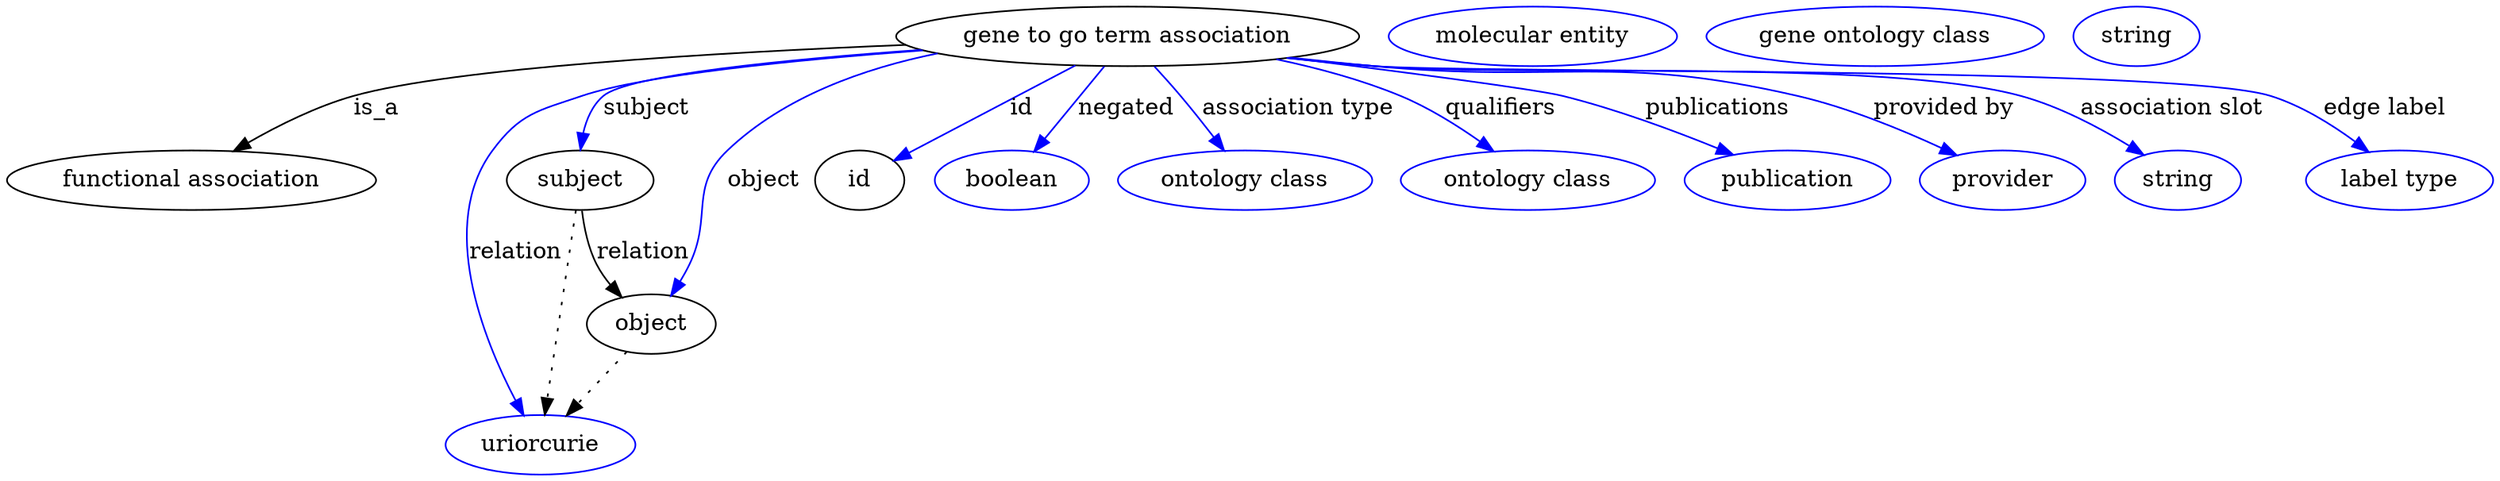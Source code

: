 digraph {
	graph [bb="0,0,1251.2,283"];
	node [label="\N"];
	"gene to go term association"	 [height=0.5,
		label="gene to go term association",
		pos="571.74,265",
		width=3.015];
	"functional association"	 [height=0.5,
		pos="87.742,178",
		width=2.4373];
	"gene to go term association" -> "functional association"	 [label=is_a,
		lp="178.74,221.5",
		pos="e,109.02,195.6 465.46,261.23 364.65,256.62 220.9,247.1 167.74,229 149.79,222.89 131.81,211.96 117.46,201.79"];
	subject	 [height=0.5,
		pos="278.74,178",
		width=0.99297];
	"gene to go term association" -> subject	 [color=blue,
		label=subject,
		lp="317.24,221.5",
		pos="e,280.78,196.09 474.01,257.09 401.04,250.36 311.63,240.06 297.74,229 290.57,223.29 286.1,214.58 283.33,205.97",
		style=solid];
	relation	 [color=blue,
		height=0.5,
		label=uriorcurie,
		pos="260.74,18",
		width=1.2638];
	"gene to go term association" -> relation	 [color=blue,
		label=relation,
		lp="242.74,134.5",
		pos="e,250.97,35.659 472.68,257.59 403.11,251.46 316.66,241.7 282.74,229 258.15,219.79 247.34,218.46 233.74,196 205.06,148.63 229.01,\
81.572 246.48,44.765",
		style=solid];
	object	 [height=0.5,
		pos="320.74,91",
		width=0.9027];
	"gene to go term association" -> object	 [color=blue,
		label=object,
		lp="376.74,178",
		pos="e,328.9,108.44 506.34,250.55 452.14,237.37 380.72,216.83 359.74,196 336.8,173.22 348.43,157.14 336.74,127 335.56,123.94 334.25,120.76 \
332.91,117.62",
		style=solid];
	id	 [height=0.5,
		pos="429.74,178",
		width=0.75];
	"gene to go term association" -> id	 [color=blue,
		label=id,
		lp="515.24,221.5",
		pos="e,449.84,190.32 543.35,247.6 518.7,232.5 483.17,210.73 458.43,195.58",
		style=solid];
	negated	 [color=blue,
		height=0.5,
		label=boolean,
		pos="512.74,178",
		width=1.0652];
	"gene to go term association" -> negated	 [color=blue,
		label=negated,
		lp="568.24,221.5",
		pos="e,524.55,195.41 559.52,246.97 551.1,234.56 539.79,217.88 530.39,204.03",
		style=solid];
	"association type"	 [color=blue,
		height=0.5,
		label="ontology class",
		pos="630.74,178",
		width=1.7151];
	"gene to go term association" -> "association type"	 [color=blue,
		label="association type",
		lp="649.74,221.5",
		pos="e,618.73,195.71 583.97,246.97 592.33,234.64 603.55,218.1 612.91,204.3",
		style=solid];
	qualifiers	 [color=blue,
		height=0.5,
		label="ontology class",
		pos="771.74,178",
		width=1.7151];
	"gene to go term association" -> qualifiers	 [color=blue,
		label=qualifiers,
		lp="749.74,221.5",
		pos="e,750.86,195.14 637.31,250.6 657.22,245.09 678.81,237.93 697.74,229 713.48,221.57 729.56,210.93 742.69,201.29",
		style=solid];
	publications	 [color=blue,
		height=0.5,
		label=publication,
		pos="901.74,178",
		width=1.3902];
	"gene to go term association" -> publications	 [color=blue,
		label=publications,
		lp="855.24,221.5",
		pos="e,871.84,192.73 649.63,252.39 703.29,243.55 767.12,232.68 779.74,229 808.22,220.7 839.02,207.79 862.56,197.03",
		style=solid];
	"provided by"	 [color=blue,
		height=0.5,
		label=provider,
		pos="1009.7,178",
		width=1.1193];
	"gene to go term association" -> "provided by"	 [color=blue,
		label="provided by",
		lp="969.74,221.5",
		pos="e,984.12,192.06 649.37,252.34 662.49,250.4 675.99,248.54 688.74,247 779.1,236.07 804.54,251.48 892.74,229 921.62,221.64 952.44,207.94 \
975.2,196.59",
		style=solid];
	"association slot"	 [color=blue,
		height=0.5,
		label=string,
		pos="1098.7,178",
		width=0.84854];
	"gene to go term association" -> "association slot"	 [color=blue,
		label="association slot",
		lp="1083.7,221.5",
		pos="e,1079.4,192.12 648.07,252.18 661.59,250.21 675.56,248.38 688.74,247 759.14,239.61 938.75,248.65 1006.7,229 1029.7,222.35 1053.3,\
209.13 1070.9,197.82",
		style=solid];
	"edge label"	 [color=blue,
		height=0.5,
		label="label type",
		pos="1205.7,178",
		width=1.2638];
	"gene to go term association" -> "edge label"	 [color=blue,
		label="edge label",
		lp="1186.7,221.5",
		pos="e,1187.3,194.66 647.43,252.09 661.14,250.11 675.34,248.3 688.74,247 786.37,237.53 1036.5,259.47 1129.7,229 1147.8,223.11 1165.5,\
211.64 1179.3,201.07",
		style=solid];
	subject -> relation	 [pos="e,262.79,36.223 276.71,159.96 273.61,132.35 267.65,79.375 263.95,46.525",
		style=dotted];
	subject -> object	 [label=relation,
		lp="315.74,134.5",
		pos="e,307.13,107.49 282.88,159.99 285.54,149.97 289.5,137.45 294.74,127 296.65,123.2 298.94,119.37 301.36,115.69"];
	"gene to go term association_subject"	 [color=blue,
		height=0.5,
		label="molecular entity",
		pos="766.74,265",
		width=1.9137];
	object -> relation	 [pos="e,274.93,35.261 307.13,74.435 299.54,65.207 289.94,53.528 281.45,43.191",
		style=dotted];
	"gene to go term association_object"	 [color=blue,
		height=0.5,
		label="gene ontology class",
		pos="933.74,265",
		width=2.2387];
	association_id	 [color=blue,
		height=0.5,
		label=string,
		pos="1062.7,265",
		width=0.84854];
}
